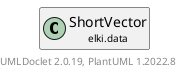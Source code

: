 @startuml
    remove .*\.(Instance|Par|Parameterizer|Factory)$
    set namespaceSeparator none
    hide empty fields
    hide empty methods

    class "<size:14>ShortVector.Factory\n<size:10>elki.data" as elki.data.ShortVector.Factory [[ShortVector.Factory.html]] {
        +newFeatureVector(A, ArrayAdapter<? extends Number, A>): ShortVector
        +newNumberVector(A, NumberArrayAdapter<?, ? super A>): ShortVector
        +getDefaultSerializer(): ByteBufferSerializer<ShortVector>
        +getRestrictionClass(): Class<? super ShortVector>
    }

    interface "<size:14>NumberVector.Factory\n<size:10>elki.data" as elki.data.NumberVector.Factory<ShortVector> [[NumberVector.Factory.html]] {
        {abstract} +newNumberVector(A, NumberArrayAdapter<?, ? super A>): ShortVector
    }
    class "<size:14>ShortVector\n<size:10>elki.data" as elki.data.ShortVector [[ShortVector.html]]
    class "<size:14>ShortVector.Factory.Par\n<size:10>elki.data" as elki.data.ShortVector.Factory.Par [[ShortVector.Factory.Par.html]]

    elki.data.NumberVector.Factory <|.. elki.data.ShortVector.Factory
    elki.data.ShortVector +-- elki.data.ShortVector.Factory
    elki.data.ShortVector.Factory +-- elki.data.ShortVector.Factory.Par

    center footer UMLDoclet 2.0.19, PlantUML 1.2022.8
@enduml
